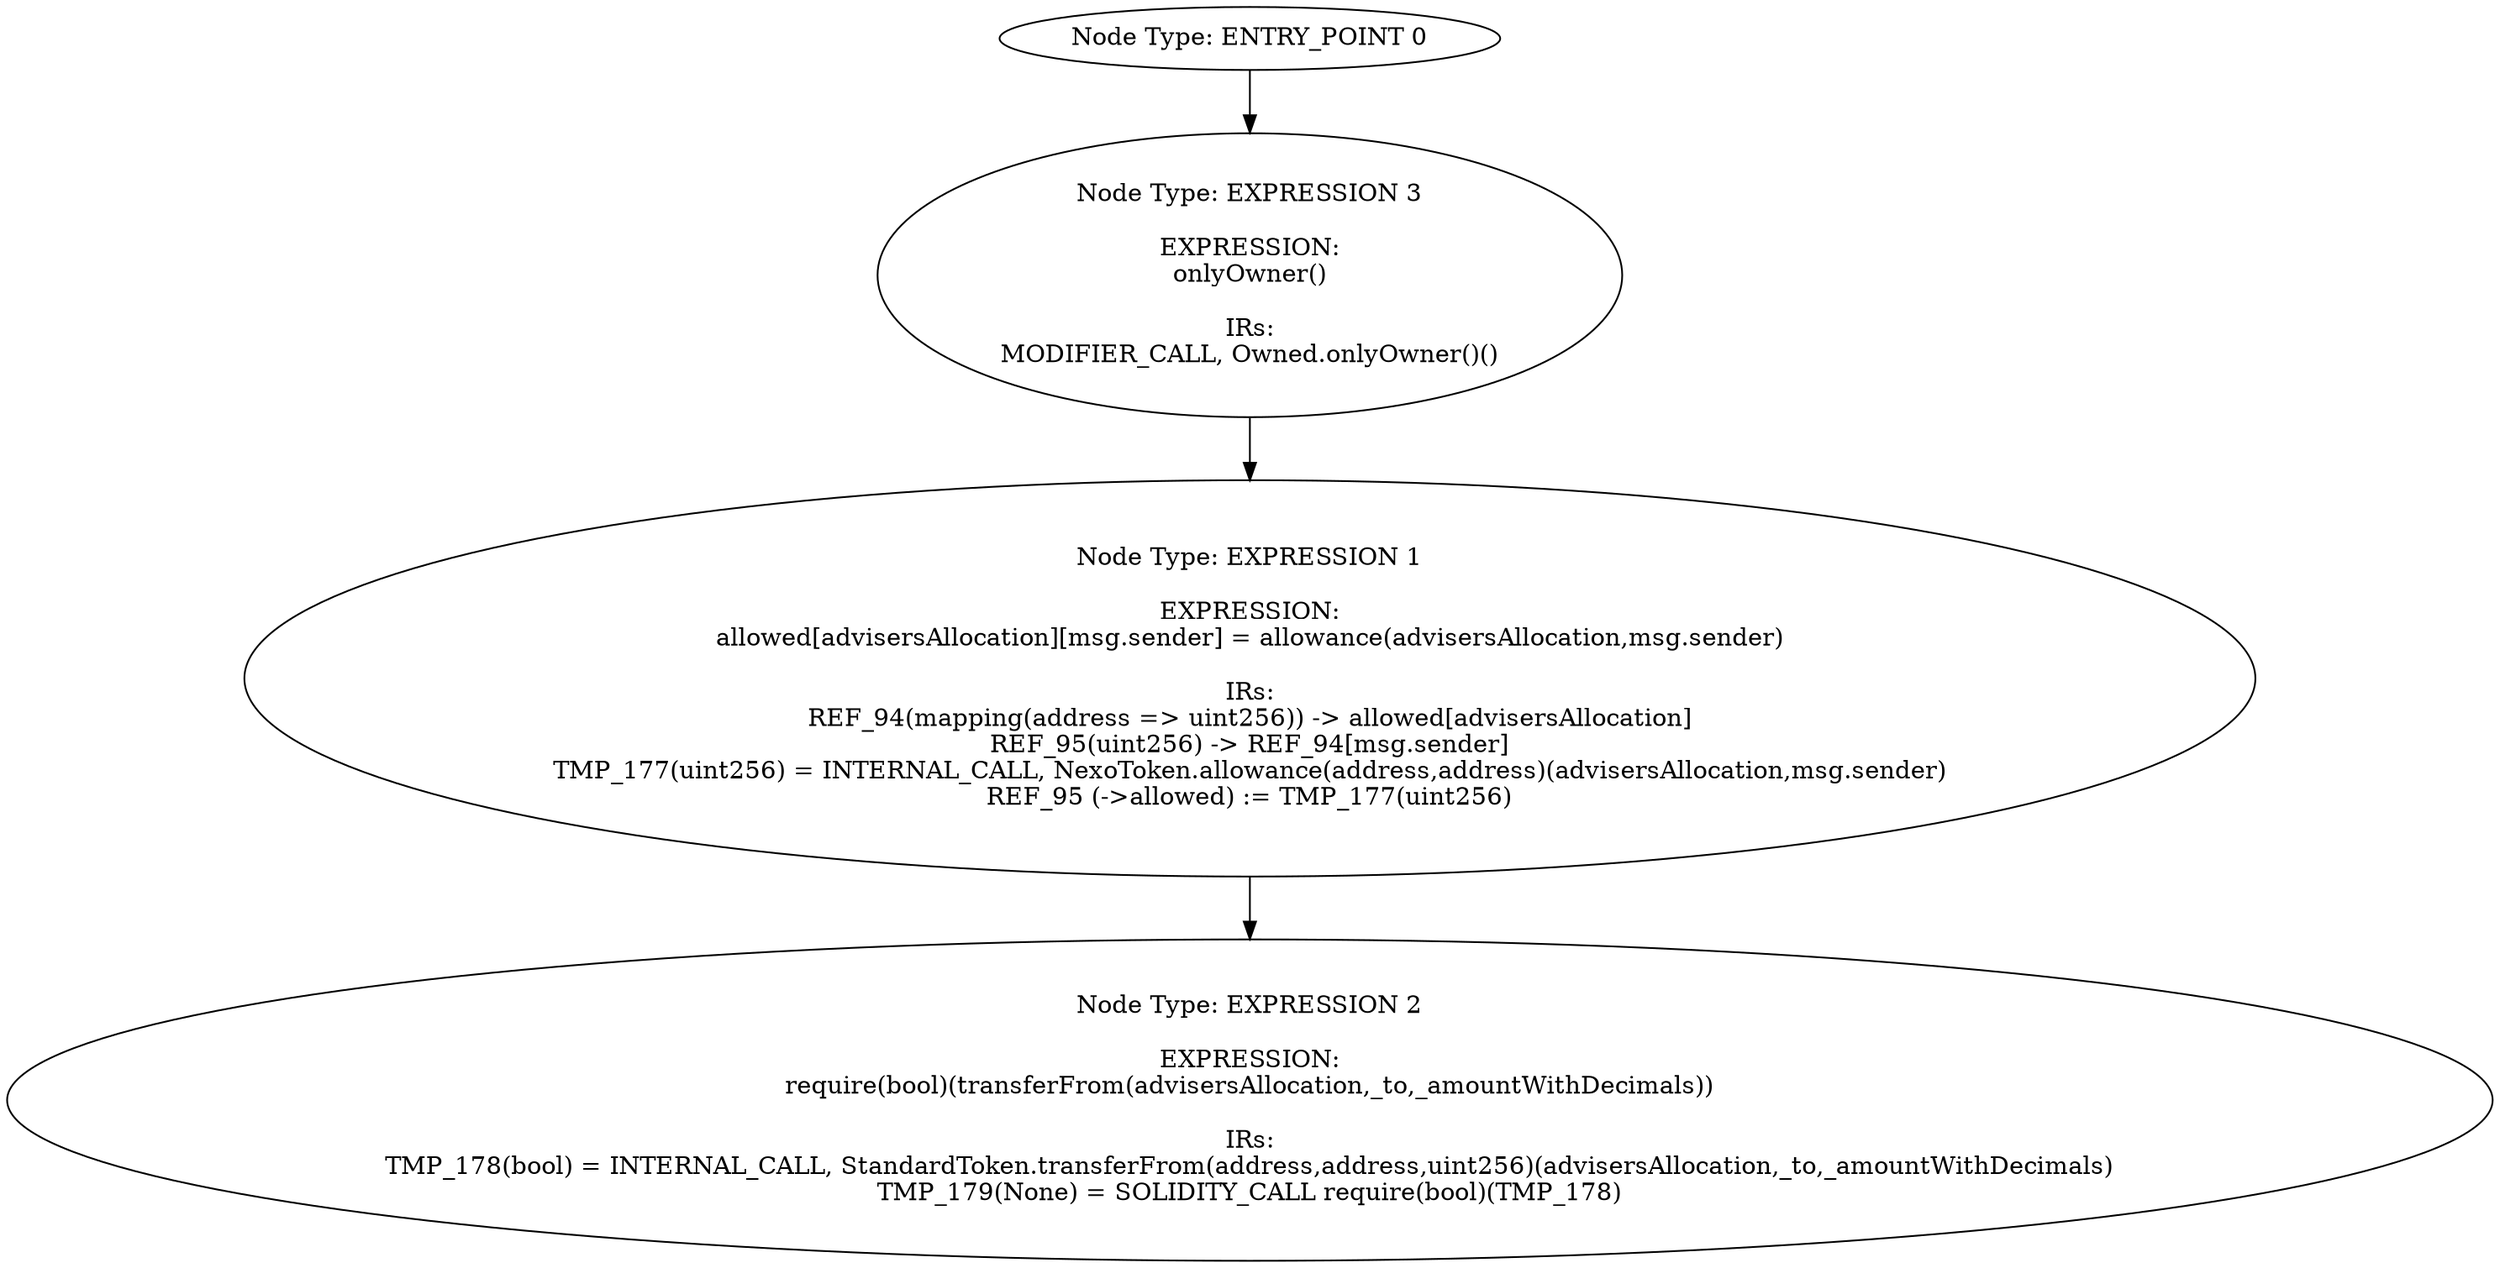 digraph{
0[label="Node Type: ENTRY_POINT 0
"];
0->3;
1[label="Node Type: EXPRESSION 1

EXPRESSION:
allowed[advisersAllocation][msg.sender] = allowance(advisersAllocation,msg.sender)

IRs:
REF_94(mapping(address => uint256)) -> allowed[advisersAllocation]
REF_95(uint256) -> REF_94[msg.sender]
TMP_177(uint256) = INTERNAL_CALL, NexoToken.allowance(address,address)(advisersAllocation,msg.sender)
REF_95 (->allowed) := TMP_177(uint256)"];
1->2;
2[label="Node Type: EXPRESSION 2

EXPRESSION:
require(bool)(transferFrom(advisersAllocation,_to,_amountWithDecimals))

IRs:
TMP_178(bool) = INTERNAL_CALL, StandardToken.transferFrom(address,address,uint256)(advisersAllocation,_to,_amountWithDecimals)
TMP_179(None) = SOLIDITY_CALL require(bool)(TMP_178)"];
3[label="Node Type: EXPRESSION 3

EXPRESSION:
onlyOwner()

IRs:
MODIFIER_CALL, Owned.onlyOwner()()"];
3->1;
}

